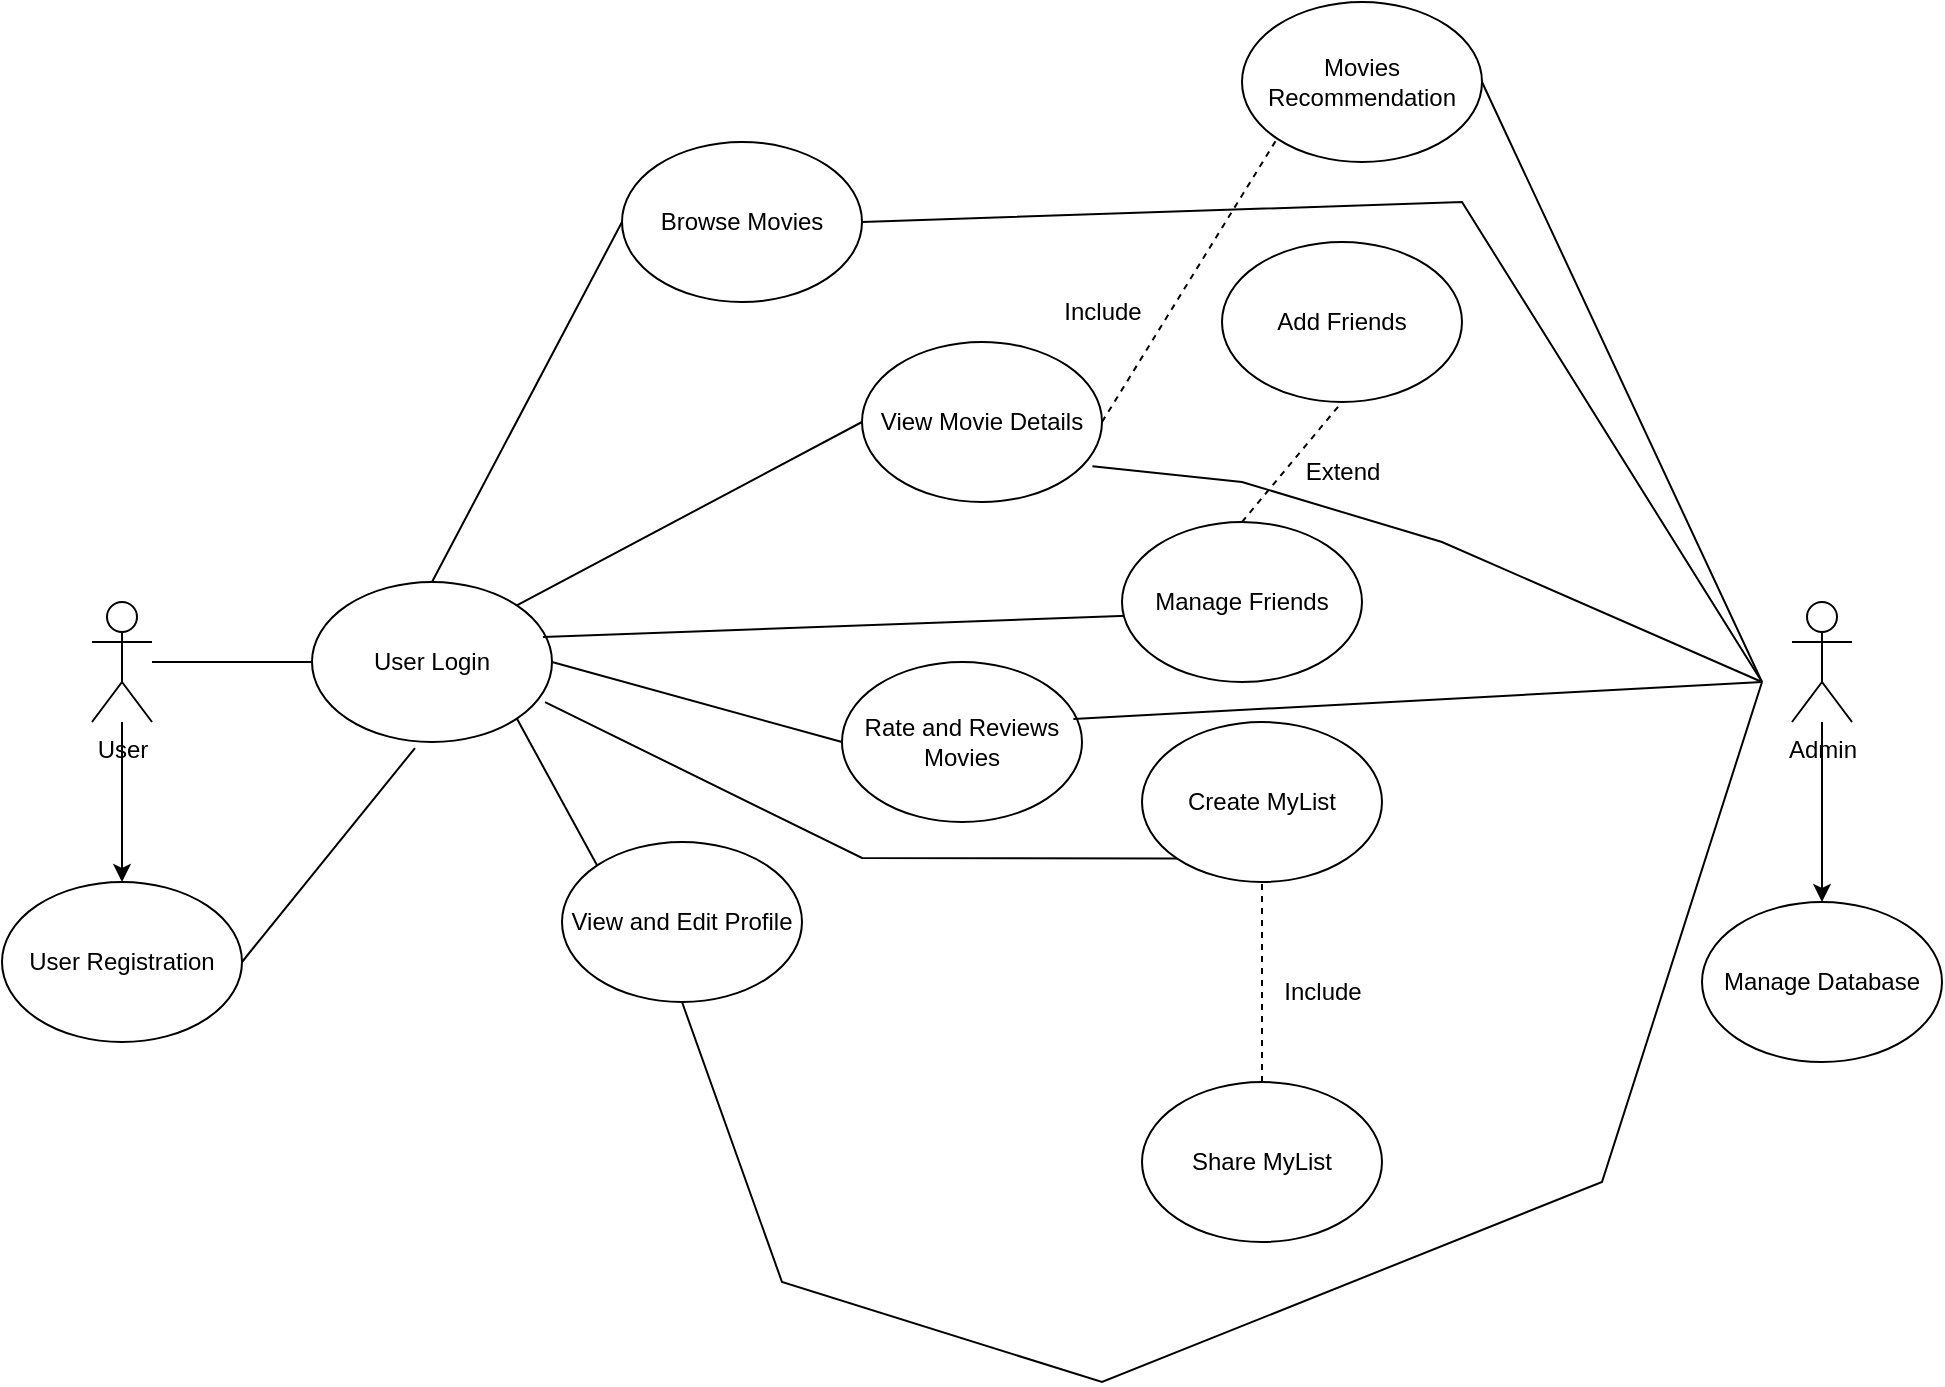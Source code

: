 <mxfile version="22.1.4" type="github">
  <diagram name="Page-1" id="ZeniHqI1XKFf16gRrM0b">
    <mxGraphModel dx="1159" dy="491" grid="1" gridSize="10" guides="1" tooltips="1" connect="1" arrows="1" fold="1" page="1" pageScale="1" pageWidth="1169" pageHeight="827" math="0" shadow="0">
      <root>
        <mxCell id="0" />
        <mxCell id="1" parent="0" />
        <mxCell id="0afxtpB6HyICPI6MhCGT-9" value="" style="edgeStyle=orthogonalEdgeStyle;rounded=0;orthogonalLoop=1;jettySize=auto;html=1;" edge="1" parent="1" source="0afxtpB6HyICPI6MhCGT-1" target="0afxtpB6HyICPI6MhCGT-8">
          <mxGeometry relative="1" as="geometry" />
        </mxCell>
        <mxCell id="0afxtpB6HyICPI6MhCGT-1" value="User" style="shape=umlActor;verticalLabelPosition=bottom;verticalAlign=top;html=1;outlineConnect=0;" vertex="1" parent="1">
          <mxGeometry x="205" y="400" width="30" height="60" as="geometry" />
        </mxCell>
        <mxCell id="0afxtpB6HyICPI6MhCGT-6" value="User Login" style="ellipse;whiteSpace=wrap;html=1;" vertex="1" parent="1">
          <mxGeometry x="315" y="390" width="120" height="80" as="geometry" />
        </mxCell>
        <mxCell id="0afxtpB6HyICPI6MhCGT-8" value="User Registration" style="ellipse;whiteSpace=wrap;html=1;" vertex="1" parent="1">
          <mxGeometry x="160" y="540" width="120" height="80" as="geometry" />
        </mxCell>
        <mxCell id="0afxtpB6HyICPI6MhCGT-11" value="Browse Movies" style="ellipse;whiteSpace=wrap;html=1;" vertex="1" parent="1">
          <mxGeometry x="470" y="170" width="120" height="80" as="geometry" />
        </mxCell>
        <mxCell id="0afxtpB6HyICPI6MhCGT-12" value="View Movie Details" style="ellipse;whiteSpace=wrap;html=1;" vertex="1" parent="1">
          <mxGeometry x="590" y="270" width="120" height="80" as="geometry" />
        </mxCell>
        <mxCell id="0afxtpB6HyICPI6MhCGT-14" value="Rate and Reviews Movies" style="ellipse;whiteSpace=wrap;html=1;" vertex="1" parent="1">
          <mxGeometry x="580" y="430" width="120" height="80" as="geometry" />
        </mxCell>
        <mxCell id="0afxtpB6HyICPI6MhCGT-20" value="Movies Recommendation" style="ellipse;whiteSpace=wrap;html=1;" vertex="1" parent="1">
          <mxGeometry x="780" y="100" width="120" height="80" as="geometry" />
        </mxCell>
        <mxCell id="0afxtpB6HyICPI6MhCGT-24" value="View and Edit Profile" style="ellipse;whiteSpace=wrap;html=1;" vertex="1" parent="1">
          <mxGeometry x="440" y="520" width="120" height="80" as="geometry" />
        </mxCell>
        <mxCell id="0afxtpB6HyICPI6MhCGT-27" value="" style="endArrow=none;html=1;rounded=0;entryX=0;entryY=0.5;entryDx=0;entryDy=0;" edge="1" parent="1" source="0afxtpB6HyICPI6MhCGT-1" target="0afxtpB6HyICPI6MhCGT-6">
          <mxGeometry width="50" height="50" relative="1" as="geometry">
            <mxPoint x="390" y="470" as="sourcePoint" />
            <mxPoint x="440" y="420" as="targetPoint" />
          </mxGeometry>
        </mxCell>
        <mxCell id="0afxtpB6HyICPI6MhCGT-28" value="" style="endArrow=none;html=1;rounded=0;entryX=0.429;entryY=1.038;entryDx=0;entryDy=0;entryPerimeter=0;exitX=1;exitY=0.5;exitDx=0;exitDy=0;" edge="1" parent="1" source="0afxtpB6HyICPI6MhCGT-8" target="0afxtpB6HyICPI6MhCGT-6">
          <mxGeometry width="50" height="50" relative="1" as="geometry">
            <mxPoint x="390" y="470" as="sourcePoint" />
            <mxPoint x="440" y="420" as="targetPoint" />
          </mxGeometry>
        </mxCell>
        <mxCell id="0afxtpB6HyICPI6MhCGT-31" value="" style="group" vertex="1" connectable="0" parent="1">
          <mxGeometry x="730" y="460" width="120" height="260" as="geometry" />
        </mxCell>
        <mxCell id="0afxtpB6HyICPI6MhCGT-15" value="Create MyList" style="ellipse;whiteSpace=wrap;html=1;" vertex="1" parent="0afxtpB6HyICPI6MhCGT-31">
          <mxGeometry width="120" height="80" as="geometry" />
        </mxCell>
        <mxCell id="0afxtpB6HyICPI6MhCGT-17" value="Share MyList" style="ellipse;whiteSpace=wrap;html=1;" vertex="1" parent="0afxtpB6HyICPI6MhCGT-31">
          <mxGeometry y="180" width="120" height="80" as="geometry" />
        </mxCell>
        <mxCell id="0afxtpB6HyICPI6MhCGT-29" value="" style="endArrow=none;dashed=1;html=1;rounded=0;exitX=0.5;exitY=0;exitDx=0;exitDy=0;" edge="1" parent="0afxtpB6HyICPI6MhCGT-31" source="0afxtpB6HyICPI6MhCGT-17" target="0afxtpB6HyICPI6MhCGT-15">
          <mxGeometry width="50" height="50" relative="1" as="geometry">
            <mxPoint x="80" y="200" as="sourcePoint" />
            <mxPoint x="130" y="150" as="targetPoint" />
          </mxGeometry>
        </mxCell>
        <mxCell id="0afxtpB6HyICPI6MhCGT-30" value="Include" style="text;html=1;align=center;verticalAlign=middle;resizable=0;points=[];autosize=1;strokeColor=none;fillColor=none;" vertex="1" parent="0afxtpB6HyICPI6MhCGT-31">
          <mxGeometry x="60" y="120" width="60" height="30" as="geometry" />
        </mxCell>
        <mxCell id="0afxtpB6HyICPI6MhCGT-32" value="" style="endArrow=none;html=1;rounded=0;entryX=0;entryY=0.5;entryDx=0;entryDy=0;exitX=0.5;exitY=0;exitDx=0;exitDy=0;" edge="1" parent="1" source="0afxtpB6HyICPI6MhCGT-6" target="0afxtpB6HyICPI6MhCGT-11">
          <mxGeometry width="50" height="50" relative="1" as="geometry">
            <mxPoint x="380" y="320" as="sourcePoint" />
            <mxPoint x="430" y="270" as="targetPoint" />
          </mxGeometry>
        </mxCell>
        <mxCell id="0afxtpB6HyICPI6MhCGT-33" value="" style="endArrow=none;html=1;rounded=0;entryX=0;entryY=0.5;entryDx=0;entryDy=0;exitX=1;exitY=0;exitDx=0;exitDy=0;" edge="1" parent="1" source="0afxtpB6HyICPI6MhCGT-6" target="0afxtpB6HyICPI6MhCGT-12">
          <mxGeometry width="50" height="50" relative="1" as="geometry">
            <mxPoint x="530" y="400" as="sourcePoint" />
            <mxPoint x="580" y="350" as="targetPoint" />
          </mxGeometry>
        </mxCell>
        <mxCell id="0afxtpB6HyICPI6MhCGT-37" value="" style="endArrow=none;html=1;rounded=0;entryX=0;entryY=0;entryDx=0;entryDy=0;exitX=1;exitY=1;exitDx=0;exitDy=0;" edge="1" parent="1" source="0afxtpB6HyICPI6MhCGT-6" target="0afxtpB6HyICPI6MhCGT-24">
          <mxGeometry width="50" height="50" relative="1" as="geometry">
            <mxPoint x="480" y="600" as="sourcePoint" />
            <mxPoint x="530" y="550" as="targetPoint" />
          </mxGeometry>
        </mxCell>
        <mxCell id="0afxtpB6HyICPI6MhCGT-38" value="" style="endArrow=none;dashed=1;html=1;rounded=0;entryX=0;entryY=1;entryDx=0;entryDy=0;exitX=1;exitY=0.5;exitDx=0;exitDy=0;" edge="1" parent="1" source="0afxtpB6HyICPI6MhCGT-12" target="0afxtpB6HyICPI6MhCGT-20">
          <mxGeometry width="50" height="50" relative="1" as="geometry">
            <mxPoint x="600" y="400" as="sourcePoint" />
            <mxPoint x="650" y="350" as="targetPoint" />
          </mxGeometry>
        </mxCell>
        <mxCell id="0afxtpB6HyICPI6MhCGT-39" value="Include" style="text;html=1;align=center;verticalAlign=middle;resizable=0;points=[];autosize=1;strokeColor=none;fillColor=none;" vertex="1" parent="1">
          <mxGeometry x="680" y="240" width="60" height="30" as="geometry" />
        </mxCell>
        <mxCell id="0afxtpB6HyICPI6MhCGT-40" value="" style="endArrow=none;html=1;rounded=0;entryX=0;entryY=0.5;entryDx=0;entryDy=0;exitX=1;exitY=0.5;exitDx=0;exitDy=0;" edge="1" parent="1" source="0afxtpB6HyICPI6MhCGT-6" target="0afxtpB6HyICPI6MhCGT-14">
          <mxGeometry width="50" height="50" relative="1" as="geometry">
            <mxPoint x="550" y="390" as="sourcePoint" />
            <mxPoint x="600" y="340" as="targetPoint" />
          </mxGeometry>
        </mxCell>
        <mxCell id="0afxtpB6HyICPI6MhCGT-44" value="" style="endArrow=none;html=1;rounded=0;entryX=0.021;entryY=0.586;entryDx=0;entryDy=0;entryPerimeter=0;exitX=0.962;exitY=0.343;exitDx=0;exitDy=0;exitPerimeter=0;" edge="1" parent="1" source="0afxtpB6HyICPI6MhCGT-6" target="0afxtpB6HyICPI6MhCGT-34">
          <mxGeometry width="50" height="50" relative="1" as="geometry">
            <mxPoint x="720" y="410" as="sourcePoint" />
            <mxPoint x="770" y="360" as="targetPoint" />
          </mxGeometry>
        </mxCell>
        <mxCell id="0afxtpB6HyICPI6MhCGT-25" value="Add Friends" style="ellipse;whiteSpace=wrap;html=1;" vertex="1" parent="1">
          <mxGeometry x="770" y="220" width="120" height="80" as="geometry" />
        </mxCell>
        <mxCell id="0afxtpB6HyICPI6MhCGT-34" value="Manage Friends" style="ellipse;whiteSpace=wrap;html=1;" vertex="1" parent="1">
          <mxGeometry x="720" y="360" width="120" height="80" as="geometry" />
        </mxCell>
        <mxCell id="0afxtpB6HyICPI6MhCGT-35" value="" style="endArrow=none;dashed=1;html=1;rounded=0;entryX=0.5;entryY=1;entryDx=0;entryDy=0;exitX=0.5;exitY=0;exitDx=0;exitDy=0;" edge="1" parent="1" source="0afxtpB6HyICPI6MhCGT-34" target="0afxtpB6HyICPI6MhCGT-25">
          <mxGeometry width="50" height="50" relative="1" as="geometry">
            <mxPoint x="880" y="340" as="sourcePoint" />
            <mxPoint x="930" y="290" as="targetPoint" />
          </mxGeometry>
        </mxCell>
        <mxCell id="0afxtpB6HyICPI6MhCGT-36" value="Extend" style="text;html=1;align=center;verticalAlign=middle;resizable=0;points=[];autosize=1;strokeColor=none;fillColor=none;" vertex="1" parent="1">
          <mxGeometry x="800" y="320" width="60" height="30" as="geometry" />
        </mxCell>
        <mxCell id="0afxtpB6HyICPI6MhCGT-45" value="" style="group" vertex="1" connectable="0" parent="1">
          <mxGeometry x="1010" y="400" width="120" height="230" as="geometry" />
        </mxCell>
        <mxCell id="0afxtpB6HyICPI6MhCGT-21" value="Manage Database" style="ellipse;whiteSpace=wrap;html=1;" vertex="1" parent="0afxtpB6HyICPI6MhCGT-45">
          <mxGeometry y="150" width="120" height="80" as="geometry" />
        </mxCell>
        <mxCell id="0afxtpB6HyICPI6MhCGT-23" value="" style="edgeStyle=orthogonalEdgeStyle;rounded=0;orthogonalLoop=1;jettySize=auto;html=1;" edge="1" parent="0afxtpB6HyICPI6MhCGT-45" source="0afxtpB6HyICPI6MhCGT-22" target="0afxtpB6HyICPI6MhCGT-21">
          <mxGeometry relative="1" as="geometry" />
        </mxCell>
        <mxCell id="0afxtpB6HyICPI6MhCGT-22" value="Admin" style="shape=umlActor;verticalLabelPosition=bottom;verticalAlign=top;html=1;outlineConnect=0;" vertex="1" parent="0afxtpB6HyICPI6MhCGT-45">
          <mxGeometry x="45" width="30" height="60" as="geometry" />
        </mxCell>
        <mxCell id="0afxtpB6HyICPI6MhCGT-46" value="" style="endArrow=none;html=1;rounded=0;entryX=0;entryY=1;entryDx=0;entryDy=0;exitX=0.971;exitY=0.751;exitDx=0;exitDy=0;exitPerimeter=0;" edge="1" parent="1" source="0afxtpB6HyICPI6MhCGT-6" target="0afxtpB6HyICPI6MhCGT-15">
          <mxGeometry width="50" height="50" relative="1" as="geometry">
            <mxPoint x="750" y="610" as="sourcePoint" />
            <mxPoint x="800" y="560" as="targetPoint" />
            <Array as="points">
              <mxPoint x="590" y="528" />
            </Array>
          </mxGeometry>
        </mxCell>
        <mxCell id="0afxtpB6HyICPI6MhCGT-47" value="" style="endArrow=none;html=1;rounded=0;exitX=1;exitY=0.5;exitDx=0;exitDy=0;" edge="1" parent="1" source="0afxtpB6HyICPI6MhCGT-20">
          <mxGeometry width="50" height="50" relative="1" as="geometry">
            <mxPoint x="770" y="430" as="sourcePoint" />
            <mxPoint x="1040" y="440" as="targetPoint" />
          </mxGeometry>
        </mxCell>
        <mxCell id="0afxtpB6HyICPI6MhCGT-48" value="" style="endArrow=none;html=1;rounded=0;exitX=0.964;exitY=0.356;exitDx=0;exitDy=0;exitPerimeter=0;" edge="1" parent="1" source="0afxtpB6HyICPI6MhCGT-14">
          <mxGeometry width="50" height="50" relative="1" as="geometry">
            <mxPoint x="750" y="410" as="sourcePoint" />
            <mxPoint x="1040" y="440" as="targetPoint" />
          </mxGeometry>
        </mxCell>
        <mxCell id="0afxtpB6HyICPI6MhCGT-49" value="" style="endArrow=none;html=1;rounded=0;exitX=0.96;exitY=0.777;exitDx=0;exitDy=0;exitPerimeter=0;" edge="1" parent="1" source="0afxtpB6HyICPI6MhCGT-12">
          <mxGeometry width="50" height="50" relative="1" as="geometry">
            <mxPoint x="750" y="510" as="sourcePoint" />
            <mxPoint x="1040" y="440" as="targetPoint" />
            <Array as="points">
              <mxPoint x="780" y="340" />
              <mxPoint x="880" y="370" />
            </Array>
          </mxGeometry>
        </mxCell>
        <mxCell id="0afxtpB6HyICPI6MhCGT-50" value="" style="endArrow=none;html=1;rounded=0;exitX=0.5;exitY=1;exitDx=0;exitDy=0;" edge="1" parent="1" source="0afxtpB6HyICPI6MhCGT-24">
          <mxGeometry width="50" height="50" relative="1" as="geometry">
            <mxPoint x="740" y="510" as="sourcePoint" />
            <mxPoint x="1040" y="440" as="targetPoint" />
            <Array as="points">
              <mxPoint x="550" y="740" />
              <mxPoint x="710" y="790" />
              <mxPoint x="960" y="690" />
            </Array>
          </mxGeometry>
        </mxCell>
        <mxCell id="0afxtpB6HyICPI6MhCGT-51" value="" style="endArrow=none;html=1;rounded=0;entryX=1;entryY=0.5;entryDx=0;entryDy=0;" edge="1" parent="1" target="0afxtpB6HyICPI6MhCGT-11">
          <mxGeometry width="50" height="50" relative="1" as="geometry">
            <mxPoint x="1040" y="440" as="sourcePoint" />
            <mxPoint x="820" y="360" as="targetPoint" />
            <Array as="points">
              <mxPoint x="890" y="200" />
            </Array>
          </mxGeometry>
        </mxCell>
      </root>
    </mxGraphModel>
  </diagram>
</mxfile>
